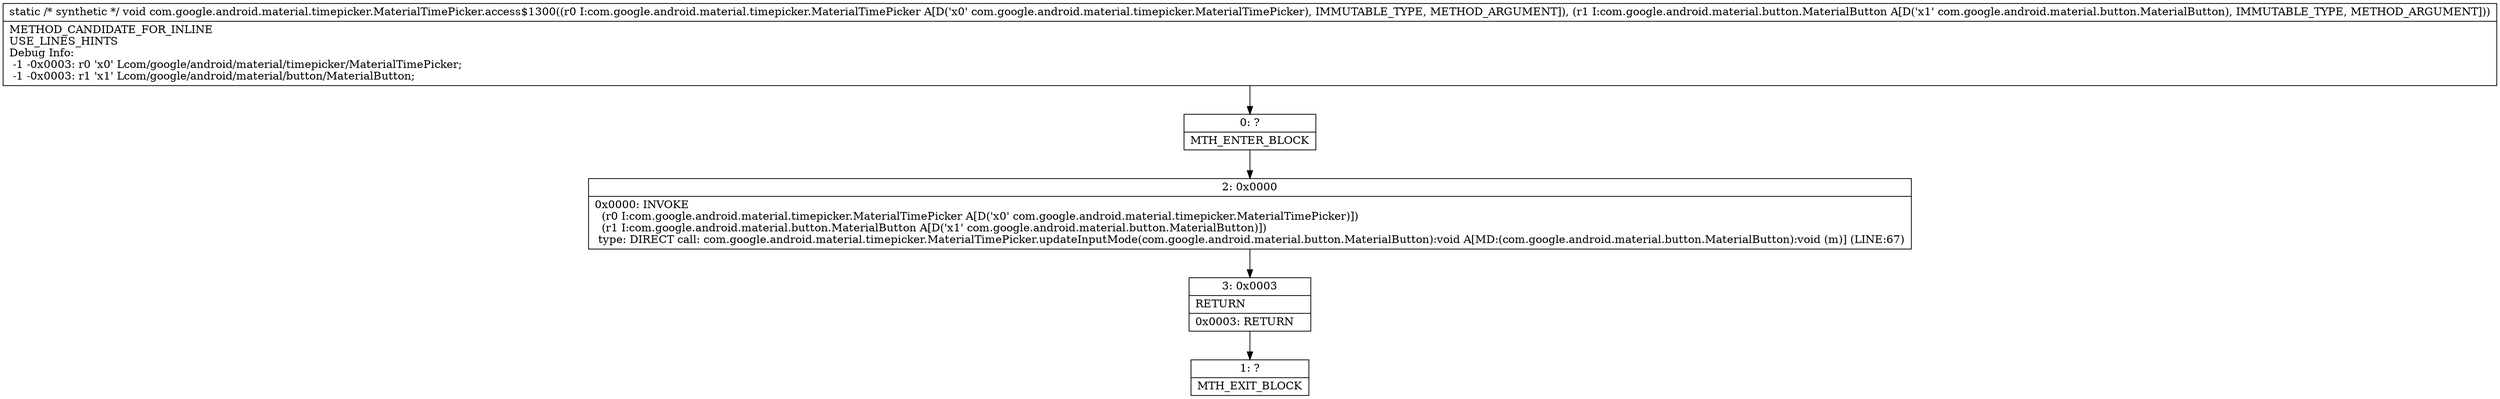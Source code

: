 digraph "CFG forcom.google.android.material.timepicker.MaterialTimePicker.access$1300(Lcom\/google\/android\/material\/timepicker\/MaterialTimePicker;Lcom\/google\/android\/material\/button\/MaterialButton;)V" {
Node_0 [shape=record,label="{0\:\ ?|MTH_ENTER_BLOCK\l}"];
Node_2 [shape=record,label="{2\:\ 0x0000|0x0000: INVOKE  \l  (r0 I:com.google.android.material.timepicker.MaterialTimePicker A[D('x0' com.google.android.material.timepicker.MaterialTimePicker)])\l  (r1 I:com.google.android.material.button.MaterialButton A[D('x1' com.google.android.material.button.MaterialButton)])\l type: DIRECT call: com.google.android.material.timepicker.MaterialTimePicker.updateInputMode(com.google.android.material.button.MaterialButton):void A[MD:(com.google.android.material.button.MaterialButton):void (m)] (LINE:67)\l}"];
Node_3 [shape=record,label="{3\:\ 0x0003|RETURN\l|0x0003: RETURN   \l}"];
Node_1 [shape=record,label="{1\:\ ?|MTH_EXIT_BLOCK\l}"];
MethodNode[shape=record,label="{static \/* synthetic *\/ void com.google.android.material.timepicker.MaterialTimePicker.access$1300((r0 I:com.google.android.material.timepicker.MaterialTimePicker A[D('x0' com.google.android.material.timepicker.MaterialTimePicker), IMMUTABLE_TYPE, METHOD_ARGUMENT]), (r1 I:com.google.android.material.button.MaterialButton A[D('x1' com.google.android.material.button.MaterialButton), IMMUTABLE_TYPE, METHOD_ARGUMENT]))  | METHOD_CANDIDATE_FOR_INLINE\lUSE_LINES_HINTS\lDebug Info:\l  \-1 \-0x0003: r0 'x0' Lcom\/google\/android\/material\/timepicker\/MaterialTimePicker;\l  \-1 \-0x0003: r1 'x1' Lcom\/google\/android\/material\/button\/MaterialButton;\l}"];
MethodNode -> Node_0;Node_0 -> Node_2;
Node_2 -> Node_3;
Node_3 -> Node_1;
}

